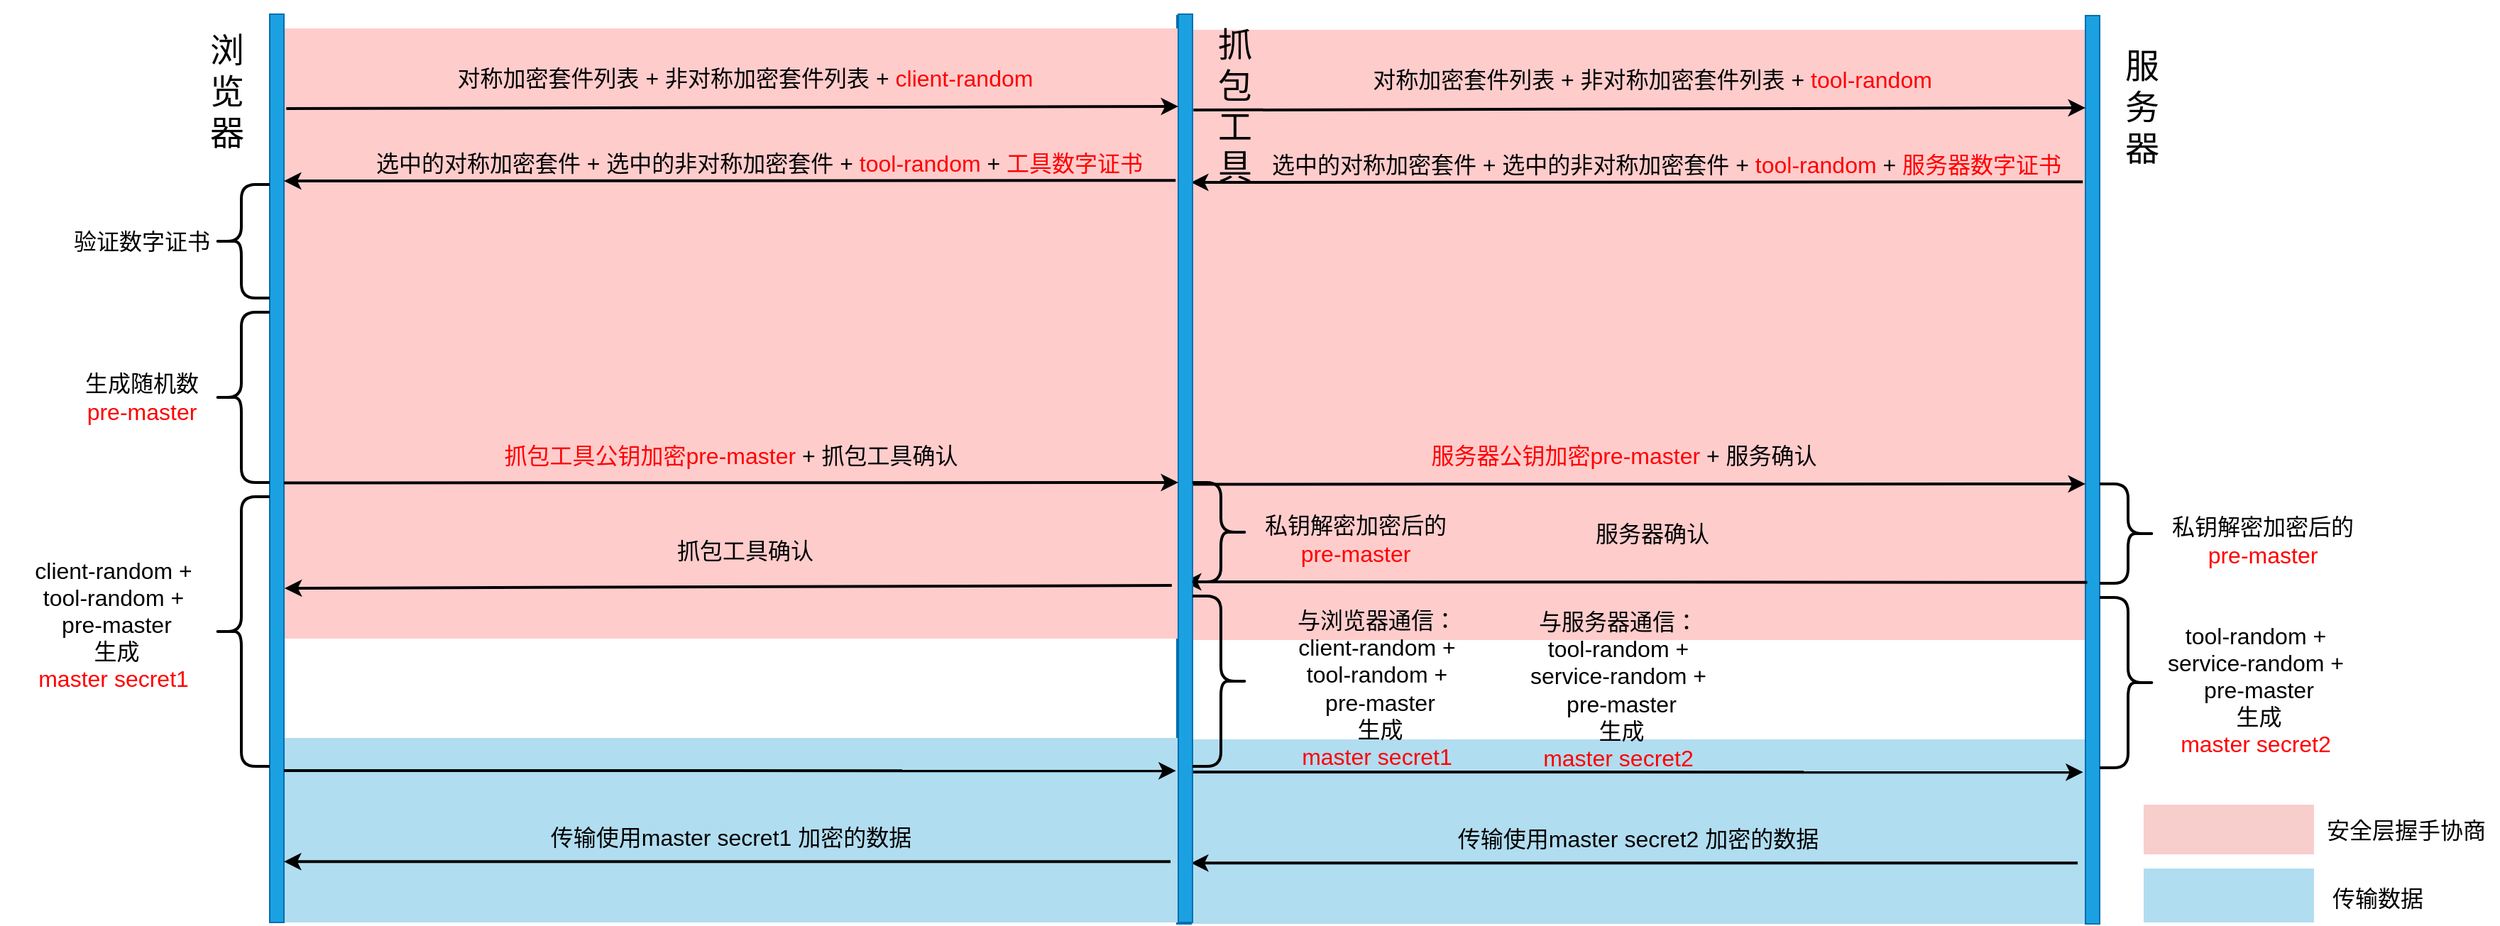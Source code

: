 <mxfile>
    <diagram id="VmxgzMS0ozi97tRiIRKJ" name="第 1 页">
        <mxGraphModel dx="1090" dy="1694" grid="1" gridSize="10" guides="1" tooltips="1" connect="1" arrows="1" fold="1" page="1" pageScale="1" pageWidth="827" pageHeight="1169" background="#ffffff" math="0" shadow="0">
            <root>
                <mxCell id="0"/>
                <mxCell id="1" parent="0"/>
                <mxCell id="49" value="" style="rounded=0;whiteSpace=wrap;html=1;strokeColor=none;strokeWidth=2;fontSize=16;fillColor=#b1ddf0;" vertex="1" parent="1">
                    <mxGeometry x="849" y="471" width="630" height="130" as="geometry"/>
                </mxCell>
                <mxCell id="50" value="" style="rounded=0;whiteSpace=wrap;html=1;strokeColor=none;strokeWidth=2;fontSize=16;fillColor=#ffcccc;" vertex="1" parent="1">
                    <mxGeometry x="849" y="-29" width="630" height="430" as="geometry"/>
                </mxCell>
                <mxCell id="51" value="" style="rounded=0;whiteSpace=wrap;html=1;fillColor=#1ba1e2;fontColor=#000000;strokeColor=#006EAF;fontSize=16;" vertex="1" parent="1">
                    <mxGeometry x="839" y="-39" width="10" height="640" as="geometry"/>
                </mxCell>
                <mxCell id="52" value="" style="rounded=0;whiteSpace=wrap;html=1;fillColor=#1ba1e2;fontColor=#000000;strokeColor=#006EAF;fontSize=16;" vertex="1" parent="1">
                    <mxGeometry x="1479" y="-39" width="10" height="640" as="geometry"/>
                </mxCell>
                <mxCell id="53" value="服务器" style="text;html=1;strokeColor=none;fillColor=none;align=center;verticalAlign=middle;whiteSpace=wrap;rounded=0;fontColor=#000000;fontSize=24;" vertex="1" parent="1">
                    <mxGeometry x="1499" y="-39" width="40" height="130" as="geometry"/>
                </mxCell>
                <mxCell id="54" value="" style="endArrow=classic;html=1;fontColor=#000000;exitX=1.167;exitY=0.104;exitDx=0;exitDy=0;exitPerimeter=0;strokeWidth=2;strokeColor=#000000;fontSize=16;" edge="1" source="51" parent="1">
                    <mxGeometry width="50" height="50" relative="1" as="geometry">
                        <mxPoint x="1019" y="341" as="sourcePoint"/>
                        <mxPoint x="1479" y="26" as="targetPoint"/>
                    </mxGeometry>
                </mxCell>
                <mxCell id="55" value="服务器确认" style="text;html=1;strokeColor=none;fillColor=none;align=center;verticalAlign=middle;whiteSpace=wrap;rounded=0;fontColor=#000000;fontSize=16;" vertex="1" parent="1">
                    <mxGeometry x="1109" y="311" width="130" height="30" as="geometry"/>
                </mxCell>
                <mxCell id="56" value="&lt;font color=&quot;#ff0000&quot;&gt;服务器公钥加密pre-master&lt;/font&gt; + 服务确认" style="text;html=1;strokeColor=none;fillColor=none;align=center;verticalAlign=middle;whiteSpace=wrap;rounded=0;fontColor=#000000;fontSize=16;" vertex="1" parent="1">
                    <mxGeometry x="999" y="261" width="310" height="20" as="geometry"/>
                </mxCell>
                <mxCell id="57" value="对称加密套件列表 + 非对称加密套件列表 + &lt;font color=&quot;#ff0000&quot;&gt;tool-random&lt;/font&gt;" style="text;html=1;strokeColor=none;fillColor=none;align=center;verticalAlign=middle;whiteSpace=wrap;rounded=0;fontColor=#000000;fontSize=16;" vertex="1" parent="1">
                    <mxGeometry x="929" y="-19" width="490" height="50" as="geometry"/>
                </mxCell>
                <mxCell id="58" value="" style="endArrow=classic;html=1;strokeColor=#000000;strokeWidth=2;fontColor=#000000;exitX=-0.189;exitY=0.183;exitDx=0;exitDy=0;exitPerimeter=0;entryX=0;entryY=0.25;entryDx=0;entryDy=0;fontSize=16;" edge="1" source="52" target="50" parent="1">
                    <mxGeometry width="50" height="50" relative="1" as="geometry">
                        <mxPoint x="1019" y="221" as="sourcePoint"/>
                        <mxPoint x="1069" y="171" as="targetPoint"/>
                    </mxGeometry>
                </mxCell>
                <mxCell id="59" value="选中的对称加密套件 + 选中的非对称加密套件 +&lt;font color=&quot;#ff0000&quot;&gt;&amp;nbsp;tool-random&lt;/font&gt; + &lt;font color=&quot;#ff0000&quot;&gt;服务器数字证书&lt;/font&gt;" style="text;html=1;strokeColor=none;fillColor=none;align=center;verticalAlign=middle;whiteSpace=wrap;rounded=0;fontColor=#000000;fontSize=16;" vertex="1" parent="1">
                    <mxGeometry x="899" y="41" width="570" height="50" as="geometry"/>
                </mxCell>
                <mxCell id="60" value="" style="endArrow=classic;html=1;strokeColor=#000000;strokeWidth=2;fontColor=#000000;exitX=1;exitY=0.516;exitDx=0;exitDy=0;fontSize=16;exitPerimeter=0;" edge="1" source="51" parent="1">
                    <mxGeometry width="50" height="50" relative="1" as="geometry">
                        <mxPoint x="1019" y="301" as="sourcePoint"/>
                        <mxPoint x="1479" y="291" as="targetPoint"/>
                    </mxGeometry>
                </mxCell>
                <mxCell id="61" value="" style="shape=curlyBracket;whiteSpace=wrap;html=1;rounded=1;flipH=1;labelPosition=right;verticalLabelPosition=middle;align=left;verticalAlign=middle;strokeColor=#000000;strokeWidth=2;fontColor=#000000;fontSize=16;" vertex="1" parent="1">
                    <mxGeometry x="1489" y="291" width="40" height="70" as="geometry"/>
                </mxCell>
                <mxCell id="62" value="私钥解密加密后的&lt;br&gt;&lt;font color=&quot;#ff0000&quot;&gt;pre-master&lt;/font&gt;" style="text;html=1;strokeColor=none;fillColor=none;align=center;verticalAlign=middle;whiteSpace=wrap;rounded=0;strokeWidth=2;fontColor=#000000;fontSize=16;" vertex="1" parent="1">
                    <mxGeometry x="1509" y="311" width="190" height="40" as="geometry"/>
                </mxCell>
                <mxCell id="63" value="" style="endArrow=classic;html=1;strokeColor=#000000;strokeWidth=2;fontColor=#000000;exitX=0.121;exitY=0.624;exitDx=0;exitDy=0;exitPerimeter=0;fontSize=16;" edge="1" source="52" parent="1">
                    <mxGeometry width="50" height="50" relative="1" as="geometry">
                        <mxPoint x="899" y="371" as="sourcePoint"/>
                        <mxPoint x="844" y="360" as="targetPoint"/>
                    </mxGeometry>
                </mxCell>
                <mxCell id="64" value="tool-random + &lt;br&gt;service-random +&lt;br&gt;&amp;nbsp;pre-master&lt;br style=&quot;font-size: 16px;&quot;&gt;&amp;nbsp;生成&lt;br style=&quot;font-size: 16px;&quot;&gt;&lt;font color=&quot;#ff0000&quot;&gt;master secret2&lt;/font&gt;" style="text;html=1;strokeColor=none;fillColor=none;align=center;verticalAlign=middle;whiteSpace=wrap;rounded=0;strokeWidth=2;fontColor=#000000;fontSize=16;" vertex="1" parent="1">
                    <mxGeometry x="1509" y="391" width="180" height="90" as="geometry"/>
                </mxCell>
                <mxCell id="65" value="" style="shape=curlyBracket;whiteSpace=wrap;html=1;rounded=1;flipH=1;labelPosition=right;verticalLabelPosition=middle;align=left;verticalAlign=middle;strokeColor=#000000;strokeWidth=2;fontColor=#000000;fontSize=16;" vertex="1" parent="1">
                    <mxGeometry x="1489" y="371" width="40" height="120" as="geometry"/>
                </mxCell>
                <mxCell id="66" value="" style="endArrow=classic;html=1;strokeColor=#000000;strokeWidth=2;fontColor=#000000;fontSize=16;entryX=-0.166;entryY=0.833;entryDx=0;entryDy=0;entryPerimeter=0;" edge="1" target="52" parent="1">
                    <mxGeometry width="50" height="50" relative="1" as="geometry">
                        <mxPoint x="849" y="494.0" as="sourcePoint"/>
                        <mxPoint x="1469" y="491" as="targetPoint"/>
                    </mxGeometry>
                </mxCell>
                <mxCell id="67" value="" style="endArrow=classic;html=1;strokeColor=#000000;strokeWidth=2;fontColor=#000000;exitX=-0.548;exitY=0.933;exitDx=0;exitDy=0;exitPerimeter=0;entryX=1;entryY=0.933;entryDx=0;entryDy=0;entryPerimeter=0;fontSize=16;" edge="1" source="52" target="51" parent="1">
                    <mxGeometry width="50" height="50" relative="1" as="geometry">
                        <mxPoint x="1009" y="481" as="sourcePoint"/>
                        <mxPoint x="1059" y="431" as="targetPoint"/>
                    </mxGeometry>
                </mxCell>
                <mxCell id="68" value="传输使用master secret2 加密的数据" style="text;html=1;strokeColor=none;fillColor=none;align=center;verticalAlign=middle;whiteSpace=wrap;rounded=0;strokeWidth=2;fontColor=#000000;fontSize=16;" vertex="1" parent="1">
                    <mxGeometry x="964" y="531" width="400" height="20" as="geometry"/>
                </mxCell>
                <mxCell id="30" value="" style="rounded=0;whiteSpace=wrap;html=1;strokeColor=none;strokeWidth=2;fontSize=16;fillColor=#b1ddf0;" parent="1" vertex="1">
                    <mxGeometry x="210" y="470" width="630" height="130" as="geometry"/>
                </mxCell>
                <mxCell id="29" value="" style="rounded=0;whiteSpace=wrap;html=1;strokeColor=none;strokeWidth=2;fontSize=16;fillColor=#ffcccc;" parent="1" vertex="1">
                    <mxGeometry x="210" y="-30" width="630" height="430" as="geometry"/>
                </mxCell>
                <mxCell id="2" value="" style="rounded=0;whiteSpace=wrap;html=1;fillColor=#1ba1e2;fontColor=#000000;strokeColor=#006EAF;fontSize=16;" parent="1" vertex="1">
                    <mxGeometry x="200" y="-40" width="10" height="640" as="geometry"/>
                </mxCell>
                <mxCell id="3" value="" style="rounded=0;whiteSpace=wrap;html=1;fillColor=#1ba1e2;fontColor=#000000;strokeColor=#006EAF;fontSize=16;" parent="1" vertex="1">
                    <mxGeometry x="840" y="-40" width="10" height="640" as="geometry"/>
                </mxCell>
                <mxCell id="4" value="&lt;font style=&quot;font-size: 24px;&quot;&gt;浏览器&lt;/font&gt;" style="text;html=1;strokeColor=none;fillColor=none;align=center;verticalAlign=middle;whiteSpace=wrap;rounded=0;fontColor=#000000;fontSize=16;" parent="1" vertex="1">
                    <mxGeometry x="150" y="-50" width="40" height="130" as="geometry"/>
                </mxCell>
                <mxCell id="5" value="抓包工具" style="text;html=1;strokeColor=none;fillColor=none;align=center;verticalAlign=middle;whiteSpace=wrap;rounded=0;fontColor=#000000;fontSize=24;" parent="1" vertex="1">
                    <mxGeometry x="860" y="-40" width="40" height="130" as="geometry"/>
                </mxCell>
                <mxCell id="6" value="" style="endArrow=classic;html=1;fontColor=#000000;exitX=1.167;exitY=0.104;exitDx=0;exitDy=0;exitPerimeter=0;strokeWidth=2;strokeColor=#000000;fontSize=16;" parent="1" source="2" edge="1">
                    <mxGeometry width="50" height="50" relative="1" as="geometry">
                        <mxPoint x="380" y="340" as="sourcePoint"/>
                        <mxPoint x="840" y="25" as="targetPoint"/>
                    </mxGeometry>
                </mxCell>
                <mxCell id="9" value="抓包工具确认" style="text;html=1;strokeColor=none;fillColor=none;align=center;verticalAlign=middle;whiteSpace=wrap;rounded=0;fontColor=#000000;fontSize=16;" parent="1" vertex="1">
                    <mxGeometry x="470" y="323" width="130" height="30" as="geometry"/>
                </mxCell>
                <mxCell id="10" value="&lt;font color=&quot;#ff0000&quot;&gt;抓包工具公钥加密pre-master&lt;/font&gt; + 抓包工具确认" style="text;html=1;strokeColor=none;fillColor=none;align=center;verticalAlign=middle;whiteSpace=wrap;rounded=0;fontColor=#000000;fontSize=16;" parent="1" vertex="1">
                    <mxGeometry x="350" y="261" width="350" height="20" as="geometry"/>
                </mxCell>
                <mxCell id="11" value="对称加密套件列表 + 非对称加密套件列表 + &lt;font color=&quot;#ff0000&quot;&gt;client-random&lt;/font&gt;" style="text;html=1;strokeColor=none;fillColor=none;align=center;verticalAlign=middle;whiteSpace=wrap;rounded=0;fontColor=#000000;fontSize=16;" parent="1" vertex="1">
                    <mxGeometry x="290" y="-20" width="490" height="50" as="geometry"/>
                </mxCell>
                <mxCell id="12" value="" style="endArrow=classic;html=1;strokeColor=#000000;strokeWidth=2;fontColor=#000000;exitX=-0.189;exitY=0.183;exitDx=0;exitDy=0;exitPerimeter=0;entryX=0;entryY=0.25;entryDx=0;entryDy=0;fontSize=16;" parent="1" source="3" target="29" edge="1">
                    <mxGeometry width="50" height="50" relative="1" as="geometry">
                        <mxPoint x="380" y="220" as="sourcePoint"/>
                        <mxPoint x="430" y="170" as="targetPoint"/>
                    </mxGeometry>
                </mxCell>
                <mxCell id="13" value="选中的对称加密套件 + 选中的非对称加密套件 +&lt;font color=&quot;#ff0000&quot;&gt;&amp;nbsp;tool-random&lt;/font&gt; + &lt;font color=&quot;#ff0000&quot;&gt;工具数字证书&lt;/font&gt;" style="text;html=1;strokeColor=none;fillColor=none;align=center;verticalAlign=middle;whiteSpace=wrap;rounded=0;fontColor=#000000;fontSize=16;" parent="1" vertex="1">
                    <mxGeometry x="260" y="40" width="570" height="50" as="geometry"/>
                </mxCell>
                <mxCell id="14" value="" style="shape=curlyBracket;whiteSpace=wrap;html=1;rounded=1;labelPosition=left;verticalLabelPosition=middle;align=right;verticalAlign=middle;fontColor=#000000;strokeColor=#000000;strokeWidth=2;fontSize=16;" parent="1" vertex="1">
                    <mxGeometry x="160" y="80" width="40" height="80" as="geometry"/>
                </mxCell>
                <mxCell id="15" value="验证数字证书" style="text;html=1;strokeColor=none;fillColor=none;align=center;verticalAlign=middle;whiteSpace=wrap;rounded=0;strokeWidth=2;fontColor=#000000;fontSize=16;" parent="1" vertex="1">
                    <mxGeometry x="60" y="107.5" width="100" height="25" as="geometry"/>
                </mxCell>
                <mxCell id="16" value="" style="shape=curlyBracket;whiteSpace=wrap;html=1;rounded=1;labelPosition=left;verticalLabelPosition=middle;align=right;verticalAlign=middle;strokeColor=#000000;strokeWidth=2;fontColor=#000000;fontSize=16;" parent="1" vertex="1">
                    <mxGeometry x="160" y="170" width="40" height="120" as="geometry"/>
                </mxCell>
                <mxCell id="17" value="生成随机数 &lt;br&gt;&lt;font color=&quot;#ff0000&quot;&gt;pre-master&lt;/font&gt;" style="text;html=1;strokeColor=none;fillColor=none;align=center;verticalAlign=middle;whiteSpace=wrap;rounded=0;strokeWidth=2;fontColor=#000000;fontSize=16;" parent="1" vertex="1">
                    <mxGeometry x="40" y="215" width="140" height="30" as="geometry"/>
                </mxCell>
                <mxCell id="18" value="" style="endArrow=classic;html=1;strokeColor=#000000;strokeWidth=2;fontColor=#000000;exitX=1;exitY=0.516;exitDx=0;exitDy=0;fontSize=16;exitPerimeter=0;" parent="1" source="2" edge="1">
                    <mxGeometry width="50" height="50" relative="1" as="geometry">
                        <mxPoint x="380" y="300" as="sourcePoint"/>
                        <mxPoint x="840" y="290" as="targetPoint"/>
                    </mxGeometry>
                </mxCell>
                <mxCell id="19" value="" style="shape=curlyBracket;whiteSpace=wrap;html=1;rounded=1;flipH=1;labelPosition=right;verticalLabelPosition=middle;align=left;verticalAlign=middle;strokeColor=#000000;strokeWidth=2;fontColor=#000000;fontSize=16;" parent="1" vertex="1">
                    <mxGeometry x="850" y="290" width="40" height="70" as="geometry"/>
                </mxCell>
                <mxCell id="20" value="私钥解密加密后的&lt;br&gt;&lt;font color=&quot;#ff0000&quot;&gt;pre-master&lt;/font&gt;" style="text;html=1;strokeColor=none;fillColor=none;align=center;verticalAlign=middle;whiteSpace=wrap;rounded=0;strokeWidth=2;fontColor=#000000;fontSize=16;" parent="1" vertex="1">
                    <mxGeometry x="870" y="310" width="190" height="40" as="geometry"/>
                </mxCell>
                <mxCell id="21" value="" style="endArrow=classic;html=1;strokeColor=#000000;strokeWidth=2;fontColor=#000000;exitX=-0.458;exitY=0.629;exitDx=0;exitDy=0;exitPerimeter=0;fontSize=16;entryX=1.042;entryY=0.632;entryDx=0;entryDy=0;entryPerimeter=0;" parent="1" source="3" target="2" edge="1">
                    <mxGeometry width="50" height="50" relative="1" as="geometry">
                        <mxPoint x="260" y="370" as="sourcePoint"/>
                        <mxPoint x="220" y="363" as="targetPoint"/>
                    </mxGeometry>
                </mxCell>
                <mxCell id="22" value="" style="shape=curlyBracket;whiteSpace=wrap;html=1;rounded=1;labelPosition=left;verticalLabelPosition=middle;align=right;verticalAlign=middle;strokeColor=#000000;strokeWidth=2;fontColor=#000000;fontSize=16;" parent="1" vertex="1">
                    <mxGeometry x="160" y="300" width="40" height="190" as="geometry"/>
                </mxCell>
                <mxCell id="23" value="client-random + &lt;br&gt;tool-random +&lt;br&gt;&amp;nbsp;pre-master&lt;br style=&quot;font-size: 16px;&quot;&gt;&amp;nbsp;生成&lt;br style=&quot;font-size: 16px;&quot;&gt;&lt;font color=&quot;#ff0000&quot;&gt;master secret1&lt;/font&gt;" style="text;html=1;strokeColor=none;fillColor=none;align=center;verticalAlign=middle;whiteSpace=wrap;rounded=0;strokeWidth=2;fontColor=#000000;fontSize=16;" parent="1" vertex="1">
                    <mxGeometry x="10" y="340" width="160" height="100" as="geometry"/>
                </mxCell>
                <mxCell id="24" value="与浏览器通信：&lt;br&gt;client-random + &lt;br&gt;tool-random +&lt;br&gt;&amp;nbsp;pre-master&lt;br style=&quot;font-size: 16px;&quot;&gt;&amp;nbsp;生成&lt;br style=&quot;font-size: 16px;&quot;&gt;&lt;font color=&quot;#ff0000&quot;&gt;master secret1&lt;/font&gt;" style="text;html=1;strokeColor=none;fillColor=none;align=center;verticalAlign=middle;whiteSpace=wrap;rounded=0;strokeWidth=2;fontColor=#000000;fontSize=16;" parent="1" vertex="1">
                    <mxGeometry x="870" y="390" width="220" height="90" as="geometry"/>
                </mxCell>
                <mxCell id="25" value="" style="shape=curlyBracket;whiteSpace=wrap;html=1;rounded=1;flipH=1;labelPosition=right;verticalLabelPosition=middle;align=left;verticalAlign=middle;strokeColor=#000000;strokeWidth=2;fontColor=#000000;fontSize=16;" parent="1" vertex="1">
                    <mxGeometry x="850" y="370" width="40" height="120" as="geometry"/>
                </mxCell>
                <mxCell id="26" value="" style="endArrow=classic;html=1;strokeColor=#000000;strokeWidth=2;fontColor=#000000;fontSize=16;entryX=-0.166;entryY=0.833;entryDx=0;entryDy=0;entryPerimeter=0;" parent="1" target="3" edge="1">
                    <mxGeometry width="50" height="50" relative="1" as="geometry">
                        <mxPoint x="210" y="493" as="sourcePoint"/>
                        <mxPoint x="830" y="490" as="targetPoint"/>
                    </mxGeometry>
                </mxCell>
                <mxCell id="27" value="" style="endArrow=classic;html=1;strokeColor=#000000;strokeWidth=2;fontColor=#000000;exitX=-0.548;exitY=0.933;exitDx=0;exitDy=0;exitPerimeter=0;entryX=1;entryY=0.933;entryDx=0;entryDy=0;entryPerimeter=0;fontSize=16;" parent="1" source="3" target="2" edge="1">
                    <mxGeometry width="50" height="50" relative="1" as="geometry">
                        <mxPoint x="370" y="480" as="sourcePoint"/>
                        <mxPoint x="420" y="430" as="targetPoint"/>
                    </mxGeometry>
                </mxCell>
                <mxCell id="28" value="传输使用master secret1 加密的数据" style="text;html=1;strokeColor=none;fillColor=none;align=center;verticalAlign=middle;whiteSpace=wrap;rounded=0;strokeWidth=2;fontColor=#000000;fontSize=16;" parent="1" vertex="1">
                    <mxGeometry x="325" y="530" width="400" height="20" as="geometry"/>
                </mxCell>
                <mxCell id="38" value="" style="group" vertex="1" connectable="0" parent="1">
                    <mxGeometry x="1520" y="517" width="250" height="83" as="geometry"/>
                </mxCell>
                <mxCell id="34" value="" style="rounded=0;whiteSpace=wrap;html=1;dashed=1;strokeColor=none;strokeWidth=2;fontSize=16;fillColor=#f8cecc;" parent="38" vertex="1">
                    <mxGeometry width="120" height="35" as="geometry"/>
                </mxCell>
                <mxCell id="35" value="" style="rounded=0;whiteSpace=wrap;html=1;dashed=1;strokeColor=none;strokeWidth=2;fontSize=16;fillColor=#b1ddf0;" parent="38" vertex="1">
                    <mxGeometry y="45" width="120" height="38" as="geometry"/>
                </mxCell>
                <mxCell id="36" value="安全层握手协商" style="text;html=1;strokeColor=none;fillColor=none;align=center;verticalAlign=middle;whiteSpace=wrap;rounded=0;dashed=1;strokeWidth=2;fontSize=16;fontColor=#000000;" parent="38" vertex="1">
                    <mxGeometry x="120" width="130" height="35" as="geometry"/>
                </mxCell>
                <mxCell id="37" value="传输数据" style="text;html=1;strokeColor=none;fillColor=none;align=center;verticalAlign=middle;whiteSpace=wrap;rounded=0;dashed=1;strokeWidth=2;fontSize=16;fontColor=#000000;" parent="38" vertex="1">
                    <mxGeometry x="100" y="48" width="130" height="35" as="geometry"/>
                </mxCell>
                <mxCell id="71" value="与服务器通信：&lt;br&gt;tool-random + &lt;br&gt;service-random +&lt;br&gt;&amp;nbsp;pre-master&lt;br style=&quot;font-size: 16px;&quot;&gt;&amp;nbsp;生成&lt;br style=&quot;font-size: 16px;&quot;&gt;&lt;font color=&quot;#ff0000&quot;&gt;master secret2&lt;/font&gt;" style="text;html=1;strokeColor=none;fillColor=none;align=center;verticalAlign=middle;whiteSpace=wrap;rounded=0;strokeWidth=2;fontColor=#000000;fontSize=16;" vertex="1" parent="1">
                    <mxGeometry x="1060" y="380.5" width="180" height="111" as="geometry"/>
                </mxCell>
            </root>
        </mxGraphModel>
    </diagram>
</mxfile>